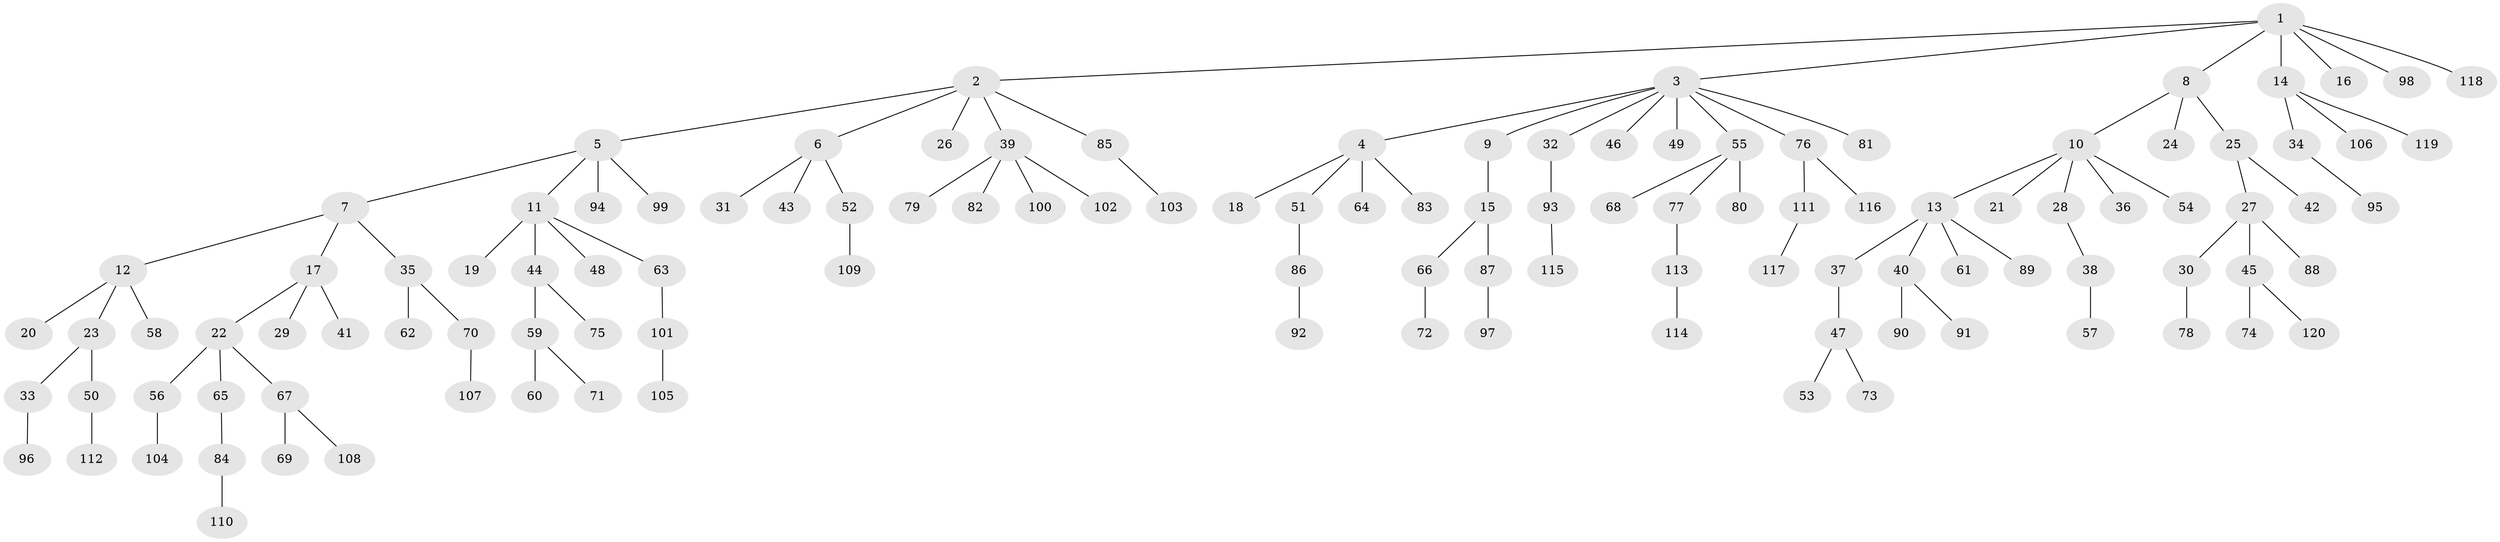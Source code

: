 // coarse degree distribution, {9: 0.022988505747126436, 12: 0.011494252873563218, 3: 0.05747126436781609, 5: 0.05747126436781609, 2: 0.14942528735632185, 4: 0.05747126436781609, 1: 0.6436781609195402}
// Generated by graph-tools (version 1.1) at 2025/42/03/06/25 10:42:02]
// undirected, 120 vertices, 119 edges
graph export_dot {
graph [start="1"]
  node [color=gray90,style=filled];
  1;
  2;
  3;
  4;
  5;
  6;
  7;
  8;
  9;
  10;
  11;
  12;
  13;
  14;
  15;
  16;
  17;
  18;
  19;
  20;
  21;
  22;
  23;
  24;
  25;
  26;
  27;
  28;
  29;
  30;
  31;
  32;
  33;
  34;
  35;
  36;
  37;
  38;
  39;
  40;
  41;
  42;
  43;
  44;
  45;
  46;
  47;
  48;
  49;
  50;
  51;
  52;
  53;
  54;
  55;
  56;
  57;
  58;
  59;
  60;
  61;
  62;
  63;
  64;
  65;
  66;
  67;
  68;
  69;
  70;
  71;
  72;
  73;
  74;
  75;
  76;
  77;
  78;
  79;
  80;
  81;
  82;
  83;
  84;
  85;
  86;
  87;
  88;
  89;
  90;
  91;
  92;
  93;
  94;
  95;
  96;
  97;
  98;
  99;
  100;
  101;
  102;
  103;
  104;
  105;
  106;
  107;
  108;
  109;
  110;
  111;
  112;
  113;
  114;
  115;
  116;
  117;
  118;
  119;
  120;
  1 -- 2;
  1 -- 3;
  1 -- 8;
  1 -- 14;
  1 -- 16;
  1 -- 98;
  1 -- 118;
  2 -- 5;
  2 -- 6;
  2 -- 26;
  2 -- 39;
  2 -- 85;
  3 -- 4;
  3 -- 9;
  3 -- 32;
  3 -- 46;
  3 -- 49;
  3 -- 55;
  3 -- 76;
  3 -- 81;
  4 -- 18;
  4 -- 51;
  4 -- 64;
  4 -- 83;
  5 -- 7;
  5 -- 11;
  5 -- 94;
  5 -- 99;
  6 -- 31;
  6 -- 43;
  6 -- 52;
  7 -- 12;
  7 -- 17;
  7 -- 35;
  8 -- 10;
  8 -- 24;
  8 -- 25;
  9 -- 15;
  10 -- 13;
  10 -- 21;
  10 -- 28;
  10 -- 36;
  10 -- 54;
  11 -- 19;
  11 -- 44;
  11 -- 48;
  11 -- 63;
  12 -- 20;
  12 -- 23;
  12 -- 58;
  13 -- 37;
  13 -- 40;
  13 -- 61;
  13 -- 89;
  14 -- 34;
  14 -- 106;
  14 -- 119;
  15 -- 66;
  15 -- 87;
  17 -- 22;
  17 -- 29;
  17 -- 41;
  22 -- 56;
  22 -- 65;
  22 -- 67;
  23 -- 33;
  23 -- 50;
  25 -- 27;
  25 -- 42;
  27 -- 30;
  27 -- 45;
  27 -- 88;
  28 -- 38;
  30 -- 78;
  32 -- 93;
  33 -- 96;
  34 -- 95;
  35 -- 62;
  35 -- 70;
  37 -- 47;
  38 -- 57;
  39 -- 79;
  39 -- 82;
  39 -- 100;
  39 -- 102;
  40 -- 90;
  40 -- 91;
  44 -- 59;
  44 -- 75;
  45 -- 74;
  45 -- 120;
  47 -- 53;
  47 -- 73;
  50 -- 112;
  51 -- 86;
  52 -- 109;
  55 -- 68;
  55 -- 77;
  55 -- 80;
  56 -- 104;
  59 -- 60;
  59 -- 71;
  63 -- 101;
  65 -- 84;
  66 -- 72;
  67 -- 69;
  67 -- 108;
  70 -- 107;
  76 -- 111;
  76 -- 116;
  77 -- 113;
  84 -- 110;
  85 -- 103;
  86 -- 92;
  87 -- 97;
  93 -- 115;
  101 -- 105;
  111 -- 117;
  113 -- 114;
}

